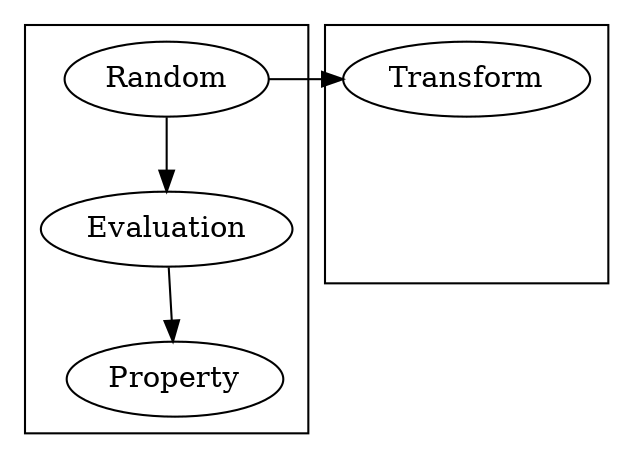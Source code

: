 digraph {
    subgraph cluster_0 {
        Input[label="Random"]
        Evaluation
        Analysis[label="Property"]
    }

    subgraph cluster_1 {
        Input2[label="Transform"]
        Evaluation2[label="Evaluation" style=invis]
    }

    Input -> Input2[constraint=false]
    Input2 -> Evaluation2[style=invis]

    Input -> Evaluation
    Evaluation -> Analysis
    Evaluation2 -> Analysis[style=invis]
}
